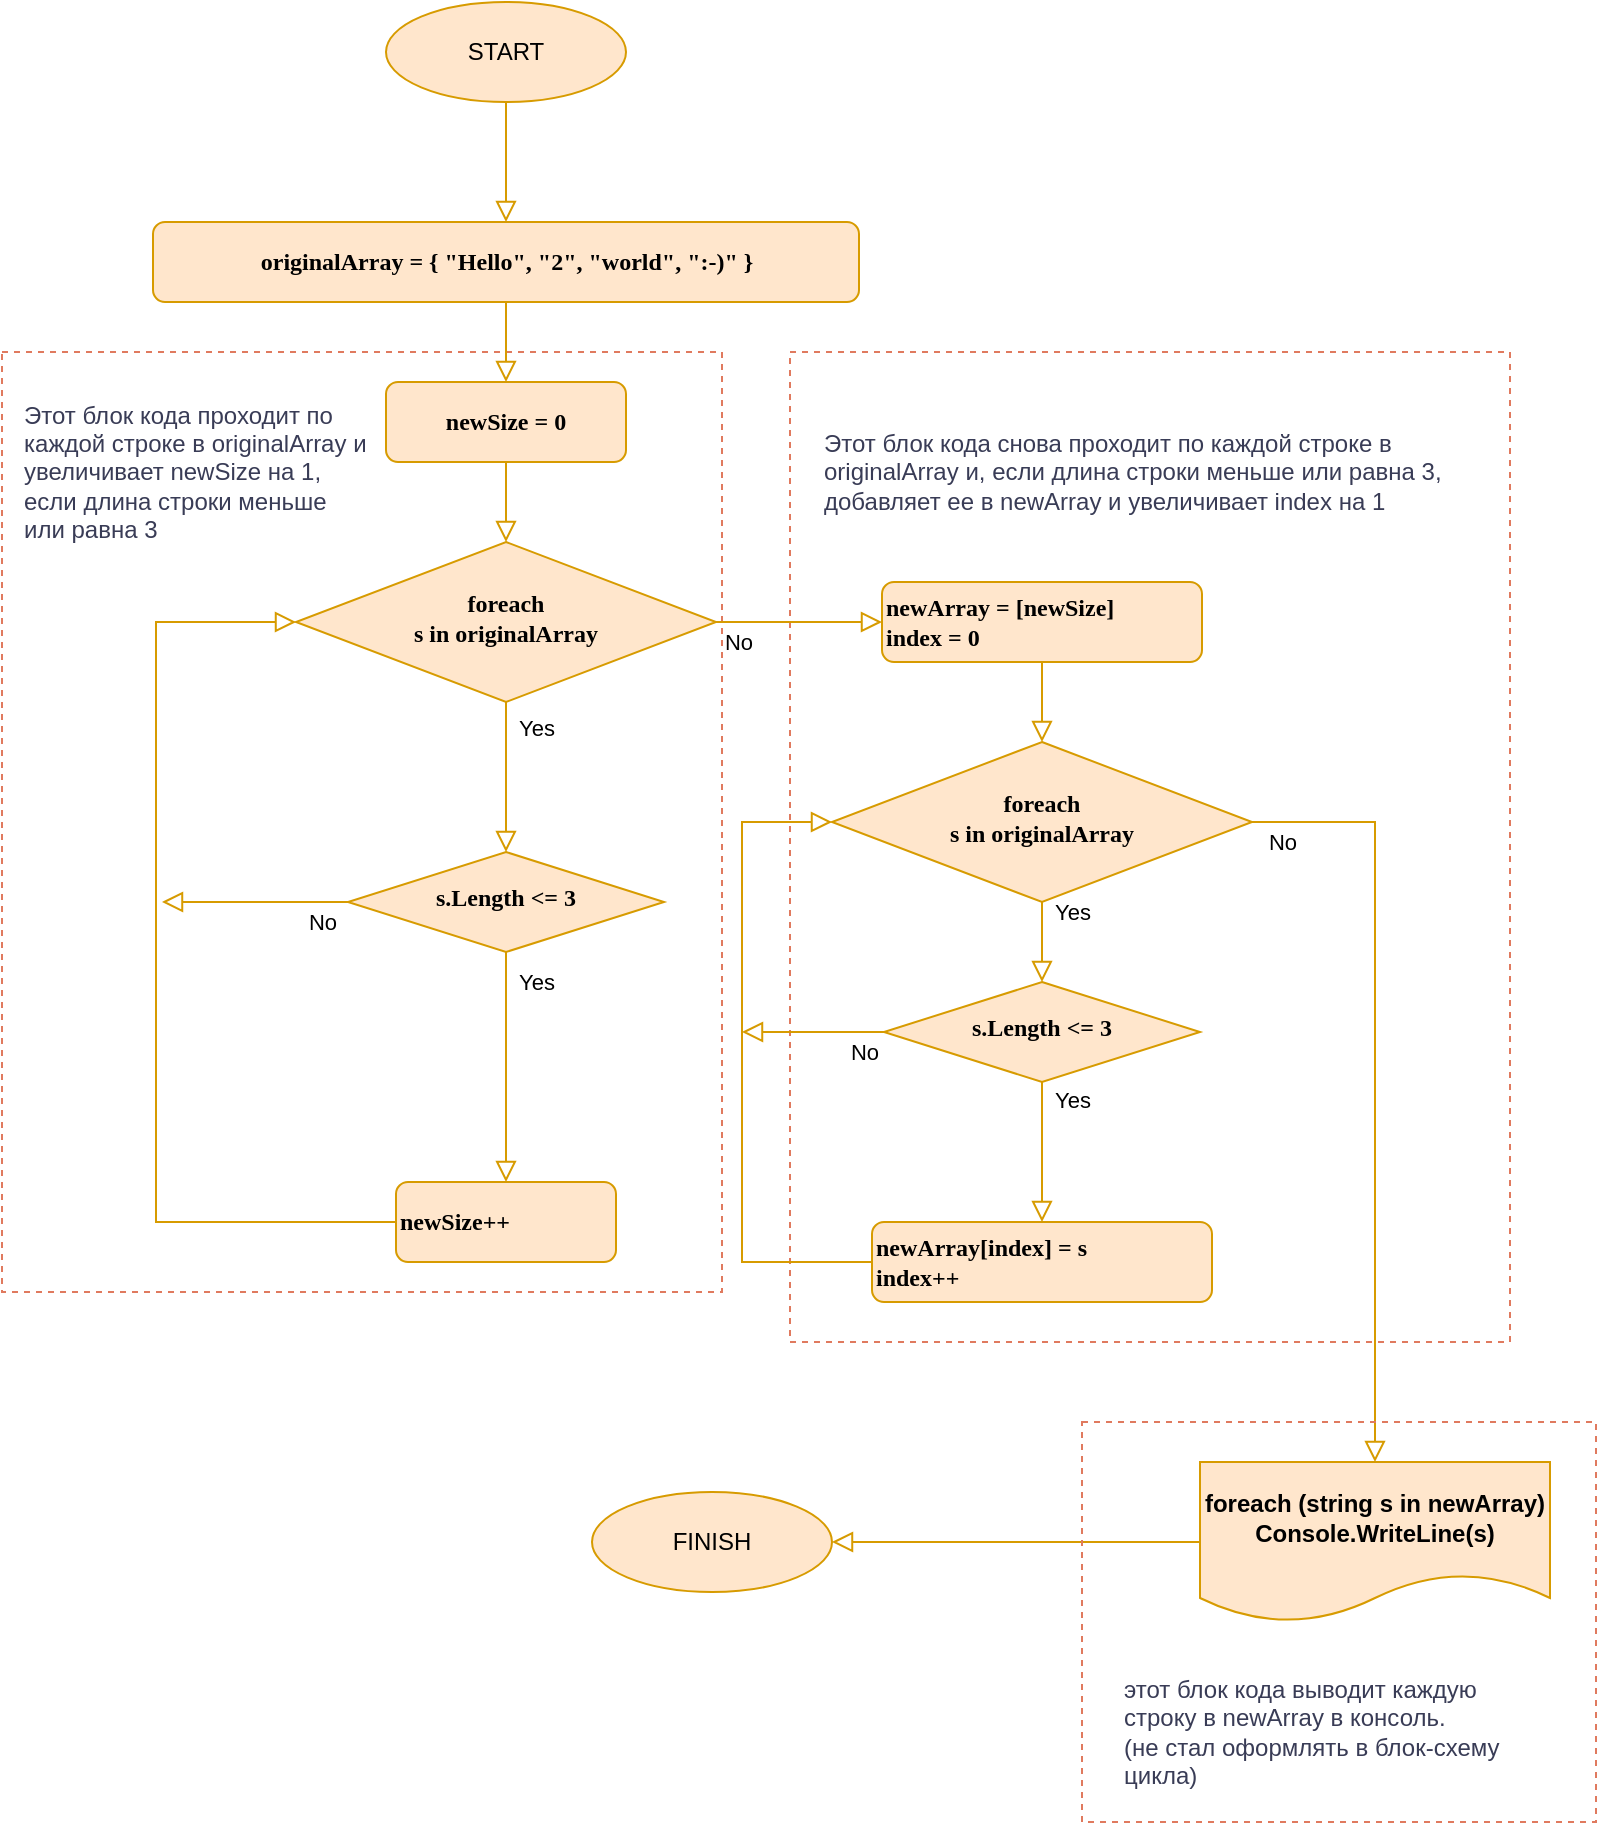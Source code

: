 <mxfile version="24.4.7" type="device">
  <diagram id="C5RBs43oDa-KdzZeNtuy" name="Page-1">
    <mxGraphModel dx="732" dy="477" grid="1" gridSize="10" guides="1" tooltips="1" connect="1" arrows="1" fold="1" page="1" pageScale="1" pageWidth="827" pageHeight="1169" math="0" shadow="0">
      <root>
        <mxCell id="WIyWlLk6GJQsqaUBKTNV-0" />
        <mxCell id="WIyWlLk6GJQsqaUBKTNV-1" parent="WIyWlLk6GJQsqaUBKTNV-0" />
        <mxCell id="GbkUftVM1VBQNMjq9O3H-27" value="" style="rounded=0;whiteSpace=wrap;html=1;strokeColor=#E07A5F;fontColor=#393C56;fillColor=none;dashed=1;" vertex="1" parent="WIyWlLk6GJQsqaUBKTNV-1">
          <mxGeometry x="414" y="195" width="360" height="495" as="geometry" />
        </mxCell>
        <mxCell id="GbkUftVM1VBQNMjq9O3H-7" value="" style="rounded=0;whiteSpace=wrap;html=1;strokeColor=#E07A5F;fontColor=#393C56;fillColor=none;dashed=1;" vertex="1" parent="WIyWlLk6GJQsqaUBKTNV-1">
          <mxGeometry x="20" y="195" width="360" height="470" as="geometry" />
        </mxCell>
        <mxCell id="WIyWlLk6GJQsqaUBKTNV-2" value="" style="rounded=0;html=1;jettySize=auto;orthogonalLoop=1;fontSize=11;endArrow=block;endFill=0;endSize=8;strokeWidth=1;shadow=0;labelBackgroundColor=none;edgeStyle=orthogonalEdgeStyle;strokeColor=#d79b00;fontColor=default;fillColor=#ffe6cc;entryX=0.5;entryY=0;entryDx=0;entryDy=0;" parent="WIyWlLk6GJQsqaUBKTNV-1" source="WIyWlLk6GJQsqaUBKTNV-3" target="WIyWlLk6GJQsqaUBKTNV-7" edge="1">
          <mxGeometry relative="1" as="geometry">
            <mxPoint x="117" y="380" as="targetPoint" />
          </mxGeometry>
        </mxCell>
        <mxCell id="WIyWlLk6GJQsqaUBKTNV-3" value="&lt;p style=&quot;line-height: 19px;&quot;&gt;&lt;font face=&quot;Verdana&quot; size=&quot;1&quot; color=&quot;#000000&quot; style=&quot;&quot;&gt;&lt;span style=&quot;white-space: pre; background-color: rgb(255, 230, 204);&quot;&gt;&lt;b style=&quot;font-size: 12px;&quot;&gt;originalArray = { &quot;Hello&quot;, &quot;2&quot;, &quot;world&quot;, &quot;:-)&quot; }&lt;/b&gt;&lt;/span&gt;&lt;/font&gt;&lt;/p&gt;" style="rounded=1;whiteSpace=wrap;html=1;fontSize=12;glass=0;strokeWidth=1;shadow=0;labelBackgroundColor=none;fillColor=#ffe6cc;strokeColor=#d79b00;" parent="WIyWlLk6GJQsqaUBKTNV-1" vertex="1">
          <mxGeometry x="95.5" y="130" width="353" height="40" as="geometry" />
        </mxCell>
        <mxCell id="WIyWlLk6GJQsqaUBKTNV-4" value="Yes" style="rounded=0;html=1;jettySize=auto;orthogonalLoop=1;fontSize=11;endArrow=block;endFill=0;endSize=8;strokeWidth=1;shadow=0;labelBackgroundColor=none;edgeStyle=orthogonalEdgeStyle;strokeColor=#d79b00;fontColor=default;fillColor=#ffe6cc;exitX=0.5;exitY=1;exitDx=0;exitDy=0;entryX=0.5;entryY=0;entryDx=0;entryDy=0;" parent="WIyWlLk6GJQsqaUBKTNV-1" source="WIyWlLk6GJQsqaUBKTNV-6" target="GbkUftVM1VBQNMjq9O3H-0" edge="1">
          <mxGeometry x="-0.667" y="15" relative="1" as="geometry">
            <mxPoint as="offset" />
            <mxPoint x="427" y="650" as="targetPoint" />
          </mxGeometry>
        </mxCell>
        <mxCell id="WIyWlLk6GJQsqaUBKTNV-5" value="" style="edgeStyle=orthogonalEdgeStyle;rounded=0;html=1;jettySize=auto;orthogonalLoop=1;fontSize=11;endArrow=block;endFill=0;endSize=8;strokeWidth=1;shadow=0;labelBackgroundColor=none;strokeColor=#d79b00;fontColor=default;fillColor=#ffe6cc;entryX=0.5;entryY=0;entryDx=0;entryDy=0;exitX=0.5;exitY=1;exitDx=0;exitDy=0;" parent="WIyWlLk6GJQsqaUBKTNV-1" source="WIyWlLk6GJQsqaUBKTNV-7" target="WIyWlLk6GJQsqaUBKTNV-6" edge="1">
          <mxGeometry y="10" relative="1" as="geometry">
            <mxPoint as="offset" />
            <mxPoint x="577" y="350" as="sourcePoint" />
          </mxGeometry>
        </mxCell>
        <mxCell id="WIyWlLk6GJQsqaUBKTNV-6" value="&lt;b&gt;&lt;font face=&quot;Verdana&quot;&gt;foreach&lt;br&gt;s in originalArray&lt;/font&gt;&lt;/b&gt;" style="rhombus;whiteSpace=wrap;html=1;shadow=0;fontFamily=Helvetica;fontSize=12;align=center;strokeWidth=1;spacing=6;spacingTop=-4;labelBackgroundColor=none;fillColor=#ffe6cc;strokeColor=#d79b00;" parent="WIyWlLk6GJQsqaUBKTNV-1" vertex="1">
          <mxGeometry x="167" y="290" width="210" height="80" as="geometry" />
        </mxCell>
        <mxCell id="WIyWlLk6GJQsqaUBKTNV-7" value="&lt;font face=&quot;Verdana&quot;&gt;&lt;b&gt;newSize = 0&lt;/b&gt;&lt;/font&gt;" style="rounded=1;whiteSpace=wrap;html=1;fontSize=12;glass=0;strokeWidth=1;shadow=0;labelBackgroundColor=none;fillColor=#ffe6cc;strokeColor=#d79b00;" parent="WIyWlLk6GJQsqaUBKTNV-1" vertex="1">
          <mxGeometry x="212" y="210" width="120" height="40" as="geometry" />
        </mxCell>
        <mxCell id="WIyWlLk6GJQsqaUBKTNV-11" value="&lt;div&gt;&lt;font face=&quot;Verdana&quot;&gt;&lt;b&gt;newSize++&lt;/b&gt;&lt;/font&gt;&lt;br&gt;&lt;/div&gt;" style="rounded=1;whiteSpace=wrap;html=1;fontSize=12;glass=0;strokeWidth=1;shadow=0;labelBackgroundColor=none;fillColor=#ffe6cc;strokeColor=#d79b00;align=left;" parent="WIyWlLk6GJQsqaUBKTNV-1" vertex="1">
          <mxGeometry x="217" y="610" width="110" height="40" as="geometry" />
        </mxCell>
        <mxCell id="GbkUftVM1VBQNMjq9O3H-0" value="&lt;b&gt;&lt;font face=&quot;Verdana&quot;&gt;s.Length &amp;lt;= 3&lt;/font&gt;&lt;/b&gt;" style="rhombus;whiteSpace=wrap;html=1;shadow=0;fontFamily=Helvetica;fontSize=12;align=center;strokeWidth=1;spacing=6;spacingTop=-4;labelBackgroundColor=none;fillColor=#ffe6cc;strokeColor=#d79b00;" vertex="1" parent="WIyWlLk6GJQsqaUBKTNV-1">
          <mxGeometry x="193" y="445" width="158" height="50" as="geometry" />
        </mxCell>
        <mxCell id="GbkUftVM1VBQNMjq9O3H-2" value="Yes" style="rounded=0;html=1;jettySize=auto;orthogonalLoop=1;fontSize=11;endArrow=block;endFill=0;endSize=8;strokeWidth=1;shadow=0;labelBackgroundColor=none;edgeStyle=orthogonalEdgeStyle;strokeColor=#d79b00;fontColor=default;fillColor=#ffe6cc;entryX=0.5;entryY=0;entryDx=0;entryDy=0;exitX=0.5;exitY=1;exitDx=0;exitDy=0;" edge="1" parent="WIyWlLk6GJQsqaUBKTNV-1" source="GbkUftVM1VBQNMjq9O3H-0" target="WIyWlLk6GJQsqaUBKTNV-11">
          <mxGeometry x="-0.75" y="15" relative="1" as="geometry">
            <mxPoint x="417" y="650" as="sourcePoint" />
            <mxPoint x="527" y="680" as="targetPoint" />
            <mxPoint as="offset" />
          </mxGeometry>
        </mxCell>
        <mxCell id="GbkUftVM1VBQNMjq9O3H-3" value="" style="rounded=0;html=1;jettySize=auto;orthogonalLoop=1;fontSize=11;endArrow=block;endFill=0;endSize=8;strokeWidth=1;shadow=0;labelBackgroundColor=none;edgeStyle=orthogonalEdgeStyle;strokeColor=#d79b00;fontColor=default;fillColor=#ffe6cc;entryX=0;entryY=0.5;entryDx=0;entryDy=0;exitX=0;exitY=0.5;exitDx=0;exitDy=0;" edge="1" parent="WIyWlLk6GJQsqaUBKTNV-1" source="WIyWlLk6GJQsqaUBKTNV-11" target="WIyWlLk6GJQsqaUBKTNV-6">
          <mxGeometry relative="1" as="geometry">
            <mxPoint x="282" y="540" as="sourcePoint" />
            <mxPoint x="282" y="620" as="targetPoint" />
            <Array as="points">
              <mxPoint x="97" y="630" />
              <mxPoint x="97" y="330" />
            </Array>
          </mxGeometry>
        </mxCell>
        <mxCell id="GbkUftVM1VBQNMjq9O3H-5" value="No" style="rounded=0;html=1;jettySize=auto;orthogonalLoop=1;fontSize=11;endArrow=block;endFill=0;endSize=8;strokeWidth=1;shadow=0;labelBackgroundColor=none;edgeStyle=orthogonalEdgeStyle;strokeColor=#d79b00;fontColor=default;fillColor=#ffe6cc;exitX=0;exitY=0.5;exitDx=0;exitDy=0;" edge="1" parent="WIyWlLk6GJQsqaUBKTNV-1" source="GbkUftVM1VBQNMjq9O3H-0">
          <mxGeometry x="-0.722" y="10" relative="1" as="geometry">
            <mxPoint x="282" y="380" as="sourcePoint" />
            <mxPoint x="100" y="470" as="targetPoint" />
            <mxPoint as="offset" />
          </mxGeometry>
        </mxCell>
        <mxCell id="GbkUftVM1VBQNMjq9O3H-6" value="&lt;div&gt;&lt;b&gt;&lt;font face=&quot;Verdana&quot;&gt;newArray[index] = s&lt;/font&gt;&lt;/b&gt;&lt;/div&gt;&lt;div&gt;&lt;font style=&quot;&quot; face=&quot;Verdana&quot;&gt;&lt;b&gt;index++&lt;/b&gt;&lt;br&gt;&lt;/font&gt;&lt;/div&gt;" style="rounded=1;whiteSpace=wrap;html=1;fontSize=12;glass=0;strokeWidth=1;shadow=0;labelBackgroundColor=none;fillColor=#ffe6cc;strokeColor=#d79b00;align=left;" vertex="1" parent="WIyWlLk6GJQsqaUBKTNV-1">
          <mxGeometry x="455" y="630" width="170" height="40" as="geometry" />
        </mxCell>
        <mxCell id="GbkUftVM1VBQNMjq9O3H-8" value="&lt;div style=&quot;text-align: left;&quot;&gt;&lt;span style=&quot;background-color: initial;&quot;&gt;Этот блок кода проходит по каждой строке в originalArray&amp;nbsp;и увеличивает newSize на 1, если длина строки меньше или равна 3&lt;/span&gt;&lt;/div&gt;" style="text;html=1;align=center;verticalAlign=middle;whiteSpace=wrap;rounded=0;fontColor=#393C56;" vertex="1" parent="WIyWlLk6GJQsqaUBKTNV-1">
          <mxGeometry x="30" y="180" width="177" height="150" as="geometry" />
        </mxCell>
        <mxCell id="GbkUftVM1VBQNMjq9O3H-9" value="&lt;div&gt;&lt;font face=&quot;Verdana&quot;&gt;&lt;b&gt;newArray = [newSize]&lt;/b&gt;&lt;/font&gt;&lt;br&gt;&lt;/div&gt;&lt;div&gt;&lt;font face=&quot;Verdana&quot;&gt;&lt;b&gt;index = 0&lt;/b&gt;&lt;br&gt;&lt;/font&gt;&lt;/div&gt;" style="rounded=1;whiteSpace=wrap;html=1;fontSize=12;glass=0;strokeWidth=1;shadow=0;labelBackgroundColor=none;fillColor=#ffe6cc;strokeColor=#d79b00;align=left;" vertex="1" parent="WIyWlLk6GJQsqaUBKTNV-1">
          <mxGeometry x="460" y="310" width="160" height="40" as="geometry" />
        </mxCell>
        <mxCell id="GbkUftVM1VBQNMjq9O3H-10" value="&lt;b&gt;&lt;font face=&quot;Verdana&quot;&gt;foreach&lt;br&gt;s in originalArray&lt;/font&gt;&lt;/b&gt;" style="rhombus;whiteSpace=wrap;html=1;shadow=0;fontFamily=Helvetica;fontSize=12;align=center;strokeWidth=1;spacing=6;spacingTop=-4;labelBackgroundColor=none;fillColor=#ffe6cc;strokeColor=#d79b00;" vertex="1" parent="WIyWlLk6GJQsqaUBKTNV-1">
          <mxGeometry x="435" y="390" width="210" height="80" as="geometry" />
        </mxCell>
        <mxCell id="GbkUftVM1VBQNMjq9O3H-11" value="No" style="rounded=0;html=1;jettySize=auto;orthogonalLoop=1;fontSize=11;endArrow=block;endFill=0;endSize=8;strokeWidth=1;shadow=0;labelBackgroundColor=none;edgeStyle=orthogonalEdgeStyle;strokeColor=#d79b00;fontColor=default;fillColor=#ffe6cc;exitX=1;exitY=0.5;exitDx=0;exitDy=0;entryX=0;entryY=0.5;entryDx=0;entryDy=0;" edge="1" parent="WIyWlLk6GJQsqaUBKTNV-1" source="WIyWlLk6GJQsqaUBKTNV-6" target="GbkUftVM1VBQNMjq9O3H-9">
          <mxGeometry x="-0.74" y="-10" relative="1" as="geometry">
            <mxPoint x="570" y="770" as="sourcePoint" />
            <mxPoint x="80" y="780" as="targetPoint" />
            <mxPoint as="offset" />
          </mxGeometry>
        </mxCell>
        <mxCell id="GbkUftVM1VBQNMjq9O3H-12" value="&lt;b&gt;foreach (string s in newArray)&lt;/b&gt;&lt;div&gt;&lt;b&gt;Console.WriteLine(s)&lt;/b&gt;&lt;br&gt;&lt;/div&gt;" style="shape=document;whiteSpace=wrap;html=1;boundedLbl=1;strokeColor=#d79b00;fillColor=#ffe6cc;" vertex="1" parent="WIyWlLk6GJQsqaUBKTNV-1">
          <mxGeometry x="619" y="750" width="175" height="80" as="geometry" />
        </mxCell>
        <mxCell id="GbkUftVM1VBQNMjq9O3H-13" value="" style="edgeStyle=orthogonalEdgeStyle;rounded=0;html=1;jettySize=auto;orthogonalLoop=1;fontSize=11;endArrow=block;endFill=0;endSize=8;strokeWidth=1;shadow=0;labelBackgroundColor=none;strokeColor=#d79b00;fontColor=default;fillColor=#ffe6cc;entryX=0.5;entryY=0;entryDx=0;entryDy=0;exitX=0.5;exitY=1;exitDx=0;exitDy=0;" edge="1" parent="WIyWlLk6GJQsqaUBKTNV-1" source="GbkUftVM1VBQNMjq9O3H-9" target="GbkUftVM1VBQNMjq9O3H-10">
          <mxGeometry y="10" relative="1" as="geometry">
            <mxPoint as="offset" />
            <mxPoint x="490" y="360" as="sourcePoint" />
            <mxPoint x="490" y="400" as="targetPoint" />
          </mxGeometry>
        </mxCell>
        <mxCell id="GbkUftVM1VBQNMjq9O3H-15" value="Yes" style="rounded=0;html=1;jettySize=auto;orthogonalLoop=1;fontSize=11;endArrow=block;endFill=0;endSize=8;strokeWidth=1;shadow=0;labelBackgroundColor=none;edgeStyle=orthogonalEdgeStyle;strokeColor=#d79b00;fontColor=default;fillColor=#ffe6cc;exitX=0.5;exitY=1;exitDx=0;exitDy=0;entryX=0.5;entryY=0;entryDx=0;entryDy=0;" edge="1" parent="WIyWlLk6GJQsqaUBKTNV-1" source="GbkUftVM1VBQNMjq9O3H-10" target="GbkUftVM1VBQNMjq9O3H-16">
          <mxGeometry x="-0.75" y="15" relative="1" as="geometry">
            <mxPoint x="182" y="540" as="sourcePoint" />
            <mxPoint x="580" y="580" as="targetPoint" />
            <mxPoint as="offset" />
          </mxGeometry>
        </mxCell>
        <mxCell id="GbkUftVM1VBQNMjq9O3H-16" value="&lt;b&gt;&lt;font face=&quot;Verdana&quot;&gt;s.Length &amp;lt;= 3&lt;/font&gt;&lt;/b&gt;" style="rhombus;whiteSpace=wrap;html=1;shadow=0;fontFamily=Helvetica;fontSize=12;align=center;strokeWidth=1;spacing=6;spacingTop=-4;labelBackgroundColor=none;fillColor=#ffe6cc;strokeColor=#d79b00;" vertex="1" parent="WIyWlLk6GJQsqaUBKTNV-1">
          <mxGeometry x="461" y="510" width="158" height="50" as="geometry" />
        </mxCell>
        <mxCell id="GbkUftVM1VBQNMjq9O3H-18" value="" style="rounded=0;html=1;jettySize=auto;orthogonalLoop=1;fontSize=11;endArrow=block;endFill=0;endSize=8;strokeWidth=1;shadow=0;labelBackgroundColor=none;edgeStyle=orthogonalEdgeStyle;strokeColor=#d79b00;fontColor=default;fillColor=#ffe6cc;entryX=0;entryY=0.5;entryDx=0;entryDy=0;exitX=0;exitY=0.5;exitDx=0;exitDy=0;" edge="1" parent="WIyWlLk6GJQsqaUBKTNV-1" source="GbkUftVM1VBQNMjq9O3H-6" target="GbkUftVM1VBQNMjq9O3H-10">
          <mxGeometry relative="1" as="geometry">
            <mxPoint x="127" y="640" as="sourcePoint" />
            <mxPoint x="77" y="340" as="targetPoint" />
            <Array as="points">
              <mxPoint x="390" y="650" />
              <mxPoint x="390" y="430" />
            </Array>
          </mxGeometry>
        </mxCell>
        <mxCell id="GbkUftVM1VBQNMjq9O3H-19" value="No" style="rounded=0;html=1;jettySize=auto;orthogonalLoop=1;fontSize=11;endArrow=block;endFill=0;endSize=8;strokeWidth=1;shadow=0;labelBackgroundColor=none;edgeStyle=orthogonalEdgeStyle;strokeColor=#d79b00;fontColor=default;fillColor=#ffe6cc;exitX=1;exitY=0.5;exitDx=0;exitDy=0;entryX=0.5;entryY=0;entryDx=0;entryDy=0;" edge="1" parent="WIyWlLk6GJQsqaUBKTNV-1" source="GbkUftVM1VBQNMjq9O3H-10" target="GbkUftVM1VBQNMjq9O3H-12">
          <mxGeometry x="-0.921" y="-10" relative="1" as="geometry">
            <mxPoint x="287" y="340" as="sourcePoint" />
            <mxPoint x="650" y="730" as="targetPoint" />
            <mxPoint as="offset" />
          </mxGeometry>
        </mxCell>
        <mxCell id="GbkUftVM1VBQNMjq9O3H-20" value="Yes" style="rounded=0;html=1;jettySize=auto;orthogonalLoop=1;fontSize=11;endArrow=block;endFill=0;endSize=8;strokeWidth=1;shadow=0;labelBackgroundColor=none;edgeStyle=orthogonalEdgeStyle;strokeColor=#d79b00;fontColor=default;fillColor=#ffe6cc;entryX=0.5;entryY=0;entryDx=0;entryDy=0;exitX=0.5;exitY=1;exitDx=0;exitDy=0;" edge="1" parent="WIyWlLk6GJQsqaUBKTNV-1" source="GbkUftVM1VBQNMjq9O3H-16" target="GbkUftVM1VBQNMjq9O3H-6">
          <mxGeometry x="-0.75" y="15" relative="1" as="geometry">
            <mxPoint x="539.88" y="580" as="sourcePoint" />
            <mxPoint x="539.63" y="620" as="targetPoint" />
            <mxPoint as="offset" />
          </mxGeometry>
        </mxCell>
        <mxCell id="GbkUftVM1VBQNMjq9O3H-21" value="No" style="rounded=0;html=1;jettySize=auto;orthogonalLoop=1;fontSize=11;endArrow=block;endFill=0;endSize=8;strokeWidth=1;shadow=0;labelBackgroundColor=none;edgeStyle=orthogonalEdgeStyle;strokeColor=#d79b00;fontColor=default;fillColor=#ffe6cc;exitX=0;exitY=0.5;exitDx=0;exitDy=0;" edge="1" parent="WIyWlLk6GJQsqaUBKTNV-1" source="GbkUftVM1VBQNMjq9O3H-16">
          <mxGeometry x="-0.722" y="10" relative="1" as="geometry">
            <mxPoint x="103" y="480" as="sourcePoint" />
            <mxPoint x="390" y="535" as="targetPoint" />
            <mxPoint as="offset" />
          </mxGeometry>
        </mxCell>
        <mxCell id="GbkUftVM1VBQNMjq9O3H-22" value="START" style="ellipse;whiteSpace=wrap;html=1;strokeColor=#d79b00;fillColor=#ffe6cc;" vertex="1" parent="WIyWlLk6GJQsqaUBKTNV-1">
          <mxGeometry x="212" y="20" width="120" height="50" as="geometry" />
        </mxCell>
        <mxCell id="GbkUftVM1VBQNMjq9O3H-24" value="FINISH" style="ellipse;whiteSpace=wrap;html=1;strokeColor=#d79b00;fillColor=#ffe6cc;" vertex="1" parent="WIyWlLk6GJQsqaUBKTNV-1">
          <mxGeometry x="315" y="765" width="120" height="50" as="geometry" />
        </mxCell>
        <mxCell id="GbkUftVM1VBQNMjq9O3H-25" value="" style="rounded=0;html=1;jettySize=auto;orthogonalLoop=1;fontSize=11;endArrow=block;endFill=0;endSize=8;strokeWidth=1;shadow=0;labelBackgroundColor=none;edgeStyle=orthogonalEdgeStyle;strokeColor=#d79b00;fontColor=default;fillColor=#ffe6cc;entryX=1;entryY=0.5;entryDx=0;entryDy=0;exitX=0;exitY=0.5;exitDx=0;exitDy=0;" edge="1" parent="WIyWlLk6GJQsqaUBKTNV-1" source="GbkUftVM1VBQNMjq9O3H-12" target="GbkUftVM1VBQNMjq9O3H-24">
          <mxGeometry relative="1" as="geometry">
            <mxPoint x="470" y="770" as="sourcePoint" />
            <mxPoint x="470" y="810" as="targetPoint" />
          </mxGeometry>
        </mxCell>
        <mxCell id="GbkUftVM1VBQNMjq9O3H-26" value="&lt;div style=&quot;text-align: left;&quot;&gt;&lt;div&gt;Этот блок кода снова проходит по каждой строке в originalArray и,&lt;span style=&quot;background-color: initial;&quot;&gt;&amp;nbsp;если длина строки меньше или равна 3, добавляет ее в newArray и увеличивает index на 1&lt;/span&gt;&lt;/div&gt;&lt;/div&gt;" style="text;html=1;align=center;verticalAlign=middle;whiteSpace=wrap;rounded=0;fontColor=#393C56;" vertex="1" parent="WIyWlLk6GJQsqaUBKTNV-1">
          <mxGeometry x="430" y="220" width="320" height="70" as="geometry" />
        </mxCell>
        <mxCell id="GbkUftVM1VBQNMjq9O3H-28" value="" style="rounded=0;whiteSpace=wrap;html=1;strokeColor=#E07A5F;fontColor=#393C56;fillColor=none;dashed=1;" vertex="1" parent="WIyWlLk6GJQsqaUBKTNV-1">
          <mxGeometry x="560" y="730" width="257" height="200" as="geometry" />
        </mxCell>
        <mxCell id="GbkUftVM1VBQNMjq9O3H-29" value="&lt;div style=&quot;text-align: left;&quot;&gt;этот блок кода выводит каждую строку в newArray в консоль.&lt;/div&gt;&lt;div style=&quot;text-align: left;&quot;&gt;(не стал оформлять в блок-схему цикла)&lt;br&gt;&lt;/div&gt;" style="text;html=1;align=center;verticalAlign=middle;whiteSpace=wrap;rounded=0;fontColor=#393C56;" vertex="1" parent="WIyWlLk6GJQsqaUBKTNV-1">
          <mxGeometry x="580" y="850" width="210" height="70" as="geometry" />
        </mxCell>
        <mxCell id="GbkUftVM1VBQNMjq9O3H-30" value="" style="rounded=0;html=1;jettySize=auto;orthogonalLoop=1;fontSize=11;endArrow=block;endFill=0;endSize=8;strokeWidth=1;shadow=0;labelBackgroundColor=none;edgeStyle=orthogonalEdgeStyle;strokeColor=#d79b00;fontColor=default;fillColor=#ffe6cc;entryX=0.5;entryY=0;entryDx=0;entryDy=0;exitX=0.5;exitY=1;exitDx=0;exitDy=0;" edge="1" parent="WIyWlLk6GJQsqaUBKTNV-1" source="GbkUftVM1VBQNMjq9O3H-22" target="WIyWlLk6GJQsqaUBKTNV-3">
          <mxGeometry relative="1" as="geometry">
            <mxPoint x="282" y="180" as="sourcePoint" />
            <mxPoint x="282" y="220" as="targetPoint" />
          </mxGeometry>
        </mxCell>
      </root>
    </mxGraphModel>
  </diagram>
</mxfile>
